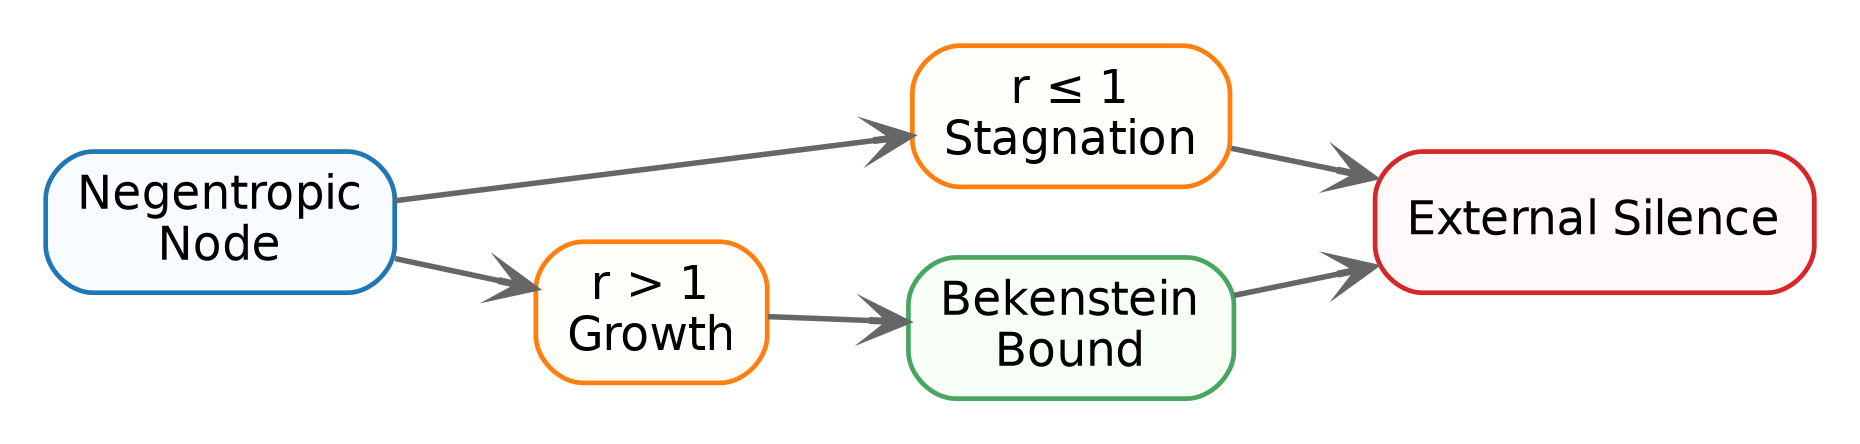 
digraph SilenceFlow {
  graph [dpi=180, rankdir=LR, bgcolor="white", size="12,7!", margin="0.2,0.2"];
  node  [shape=box, style="filled", fontname="DejaVu Sans", fontsize=12, color="#4d4d4d", fillcolor="white", fontcolor="black", penwidth=1.2];
  edge  [color="#666666", penwidth=1.4, arrowsize=0.9, arrowhead="vee", splines=true];

  NegNode  [label="Negentropic
Node", color="#1f77b4", fillcolor="#F9FCFE", fontcolor="black", style="filled,rounded"];
  Stagnant [label="r ≤ 1
Stagnation", color="#ff7f0e", fillcolor="#FFFEFB", fontcolor="black", style="filled,rounded"];
  Growth   [label="r > 1
Growth", color="#ff7f0e", fillcolor="#FFFEFB", fontcolor="black", style="filled,rounded"];
  Bound    [label="Bekenstein
Bound", color="#4AA564", fillcolor="#F7FFF7", fontcolor="black", style="filled,rounded"];
  Silent   [label="External Silence", shape=box, style="filled,rounded", fillcolor="#FFF9F9", fontcolor="black", color="#d62728"];

  NegNode -> Stagnant;
  NegNode -> Growth;
  Growth  -> Bound;
  Stagnant -> Silent;
  Bound    -> Silent;
}
